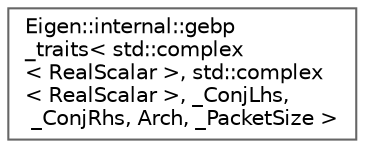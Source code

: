 digraph "Graphical Class Hierarchy"
{
 // LATEX_PDF_SIZE
  bgcolor="transparent";
  edge [fontname=Helvetica,fontsize=10,labelfontname=Helvetica,labelfontsize=10];
  node [fontname=Helvetica,fontsize=10,shape=box,height=0.2,width=0.4];
  rankdir="LR";
  Node0 [id="Node000000",label="Eigen::internal::gebp\l_traits\< std::complex\l\< RealScalar \>, std::complex\l\< RealScalar \>, _ConjLhs,\l _ConjRhs, Arch, _PacketSize \>",height=0.2,width=0.4,color="grey40", fillcolor="white", style="filled",URL="$classEigen_1_1internal_1_1gebp__traits_3_01std_1_1complex_3_01RealScalar_01_4_00_01std_1_1comple3fd41c1531b148d0f53275baf40cbdc8.html",tooltip=" "];
}
